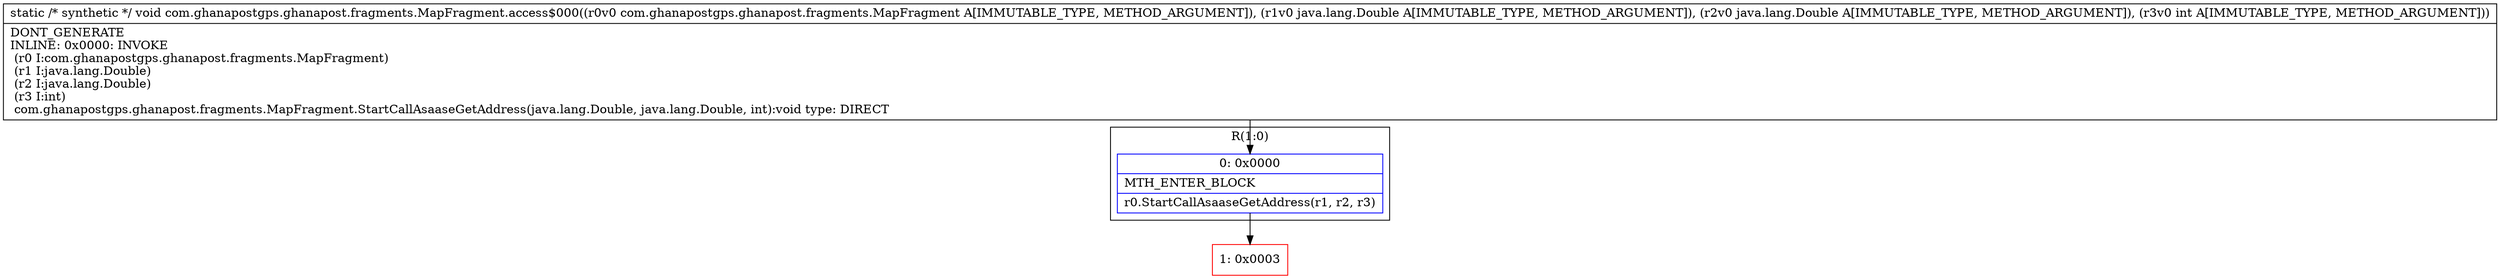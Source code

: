 digraph "CFG forcom.ghanapostgps.ghanapost.fragments.MapFragment.access$000(Lcom\/ghanapostgps\/ghanapost\/fragments\/MapFragment;Ljava\/lang\/Double;Ljava\/lang\/Double;I)V" {
subgraph cluster_Region_764707876 {
label = "R(1:0)";
node [shape=record,color=blue];
Node_0 [shape=record,label="{0\:\ 0x0000|MTH_ENTER_BLOCK\l|r0.StartCallAsaaseGetAddress(r1, r2, r3)\l}"];
}
Node_1 [shape=record,color=red,label="{1\:\ 0x0003}"];
MethodNode[shape=record,label="{static \/* synthetic *\/ void com.ghanapostgps.ghanapost.fragments.MapFragment.access$000((r0v0 com.ghanapostgps.ghanapost.fragments.MapFragment A[IMMUTABLE_TYPE, METHOD_ARGUMENT]), (r1v0 java.lang.Double A[IMMUTABLE_TYPE, METHOD_ARGUMENT]), (r2v0 java.lang.Double A[IMMUTABLE_TYPE, METHOD_ARGUMENT]), (r3v0 int A[IMMUTABLE_TYPE, METHOD_ARGUMENT]))  | DONT_GENERATE\lINLINE: 0x0000: INVOKE  \l  (r0 I:com.ghanapostgps.ghanapost.fragments.MapFragment)\l  (r1 I:java.lang.Double)\l  (r2 I:java.lang.Double)\l  (r3 I:int)\l com.ghanapostgps.ghanapost.fragments.MapFragment.StartCallAsaaseGetAddress(java.lang.Double, java.lang.Double, int):void type: DIRECT\l}"];
MethodNode -> Node_0;
Node_0 -> Node_1;
}

